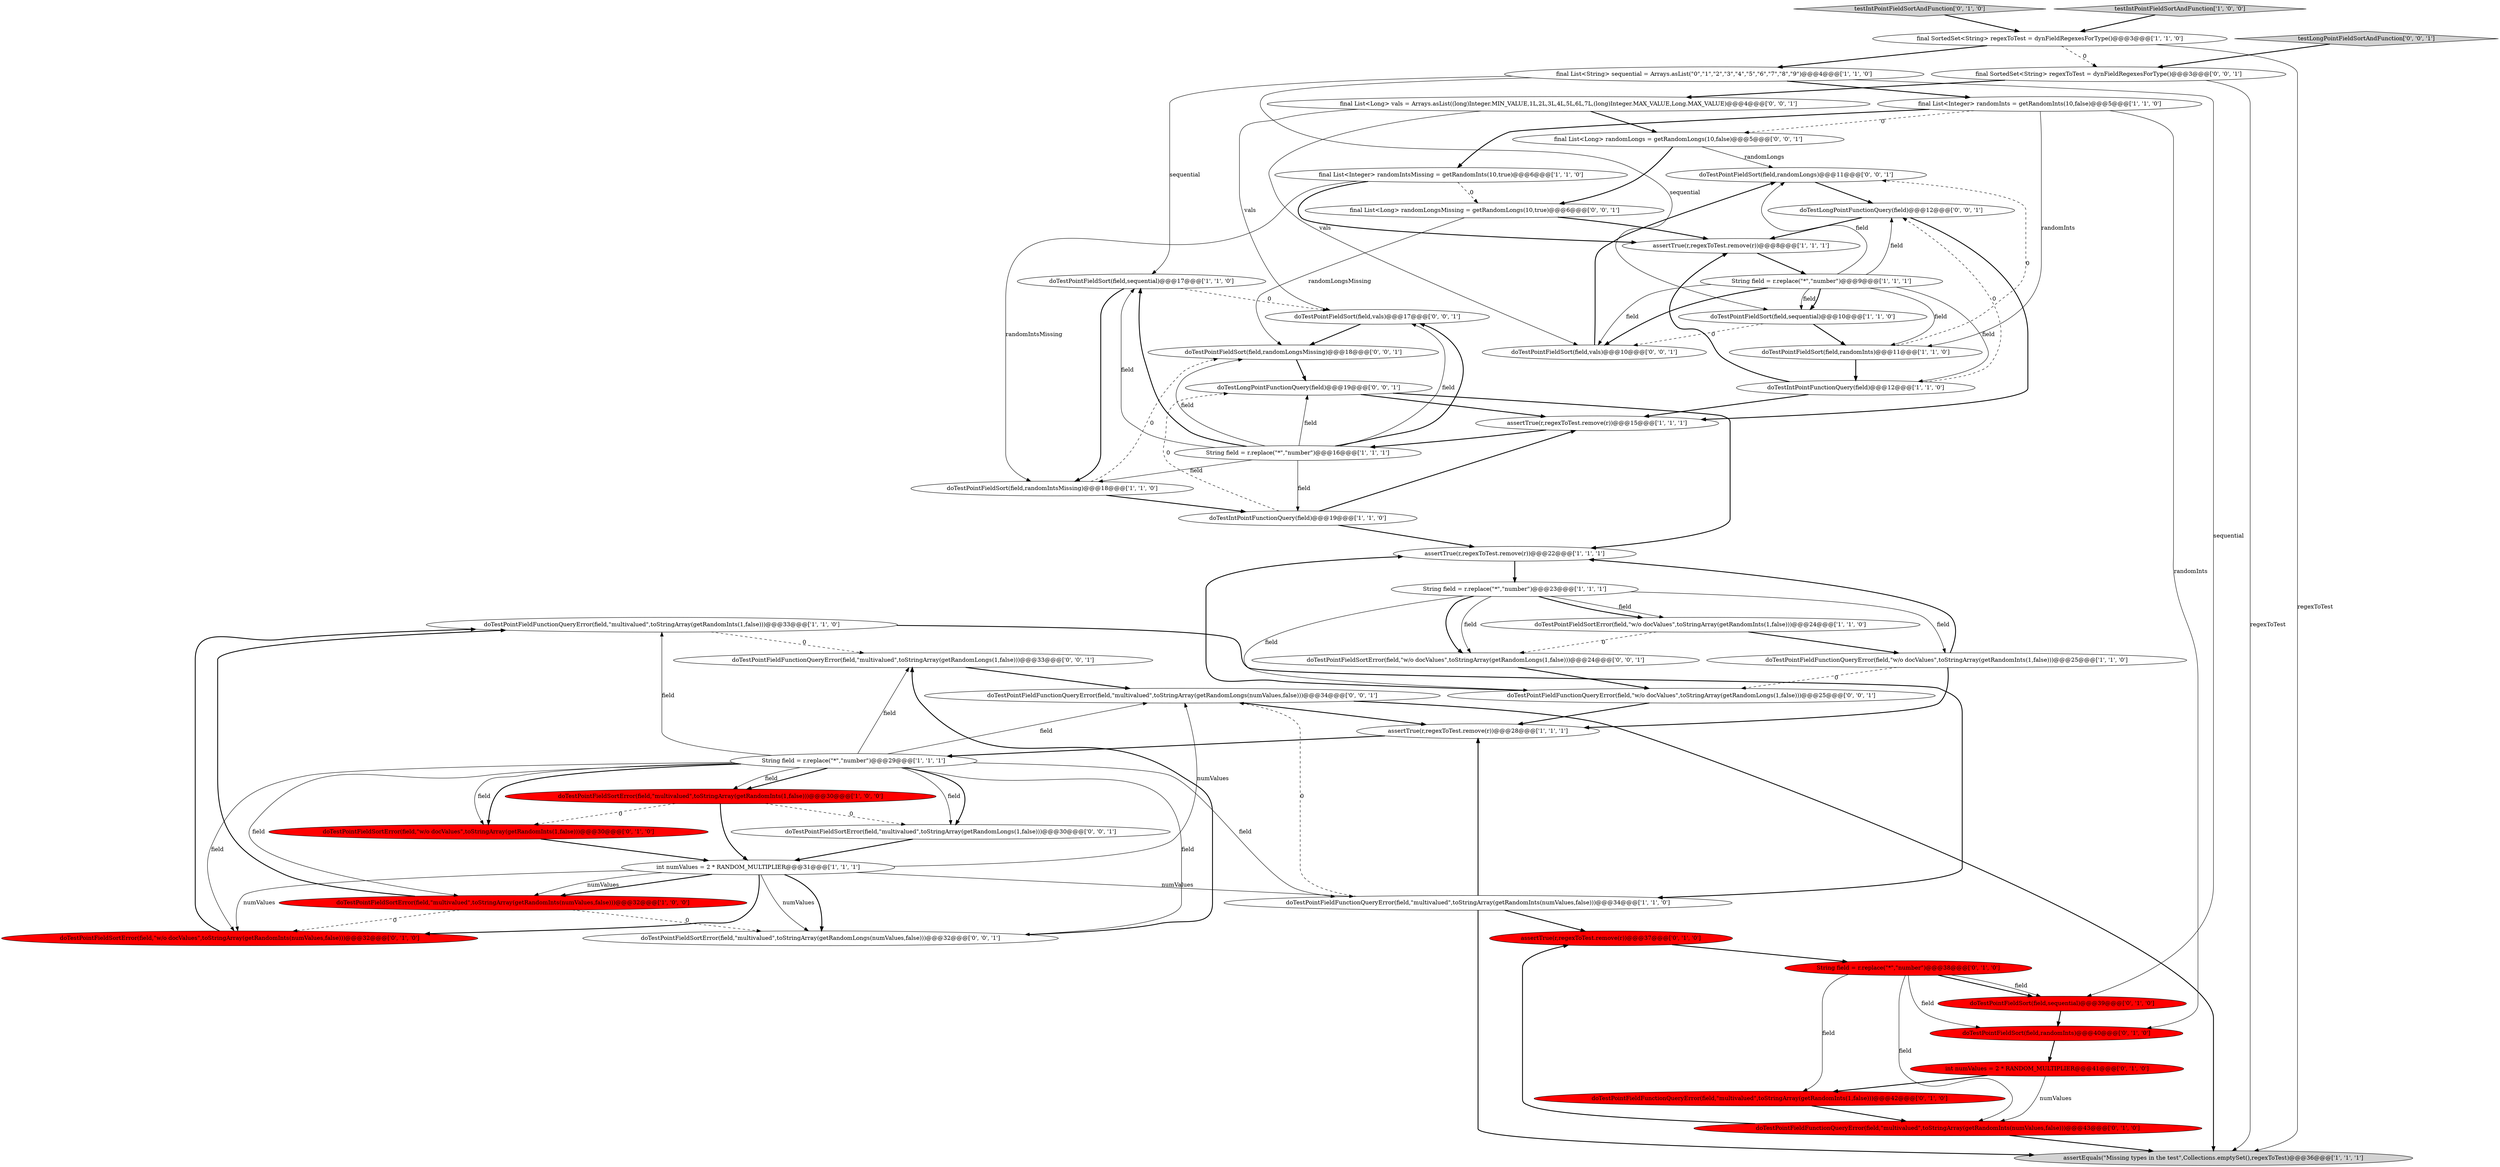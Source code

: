 digraph {
23 [style = filled, label = "doTestPointFieldFunctionQueryError(field,\"multivalued\",toStringArray(getRandomInts(1,false)))@@@33@@@['1', '1', '0']", fillcolor = white, shape = ellipse image = "AAA0AAABBB1BBB"];
40 [style = filled, label = "doTestPointFieldFunctionQueryError(field,\"multivalued\",toStringArray(getRandomLongs(1,false)))@@@33@@@['0', '0', '1']", fillcolor = white, shape = ellipse image = "AAA0AAABBB3BBB"];
48 [style = filled, label = "final List<Long> vals = Arrays.asList((long)Integer.MIN_VALUE,1L,2L,3L,4L,5L,6L,7L,(long)Integer.MAX_VALUE,Long.MAX_VALUE)@@@4@@@['0', '0', '1']", fillcolor = white, shape = ellipse image = "AAA0AAABBB3BBB"];
7 [style = filled, label = "doTestPointFieldSort(field,sequential)@@@17@@@['1', '1', '0']", fillcolor = white, shape = ellipse image = "AAA0AAABBB1BBB"];
16 [style = filled, label = "doTestIntPointFunctionQuery(field)@@@19@@@['1', '1', '0']", fillcolor = white, shape = ellipse image = "AAA0AAABBB1BBB"];
18 [style = filled, label = "assertTrue(r,regexToTest.remove(r))@@@15@@@['1', '1', '1']", fillcolor = white, shape = ellipse image = "AAA0AAABBB1BBB"];
3 [style = filled, label = "doTestPointFieldFunctionQueryError(field,\"w/o docValues\",toStringArray(getRandomInts(1,false)))@@@25@@@['1', '1', '0']", fillcolor = white, shape = ellipse image = "AAA0AAABBB1BBB"];
12 [style = filled, label = "assertEquals(\"Missing types in the test\",Collections.emptySet(),regexToTest)@@@36@@@['1', '1', '1']", fillcolor = lightgray, shape = ellipse image = "AAA0AAABBB1BBB"];
46 [style = filled, label = "doTestLongPointFunctionQuery(field)@@@19@@@['0', '0', '1']", fillcolor = white, shape = ellipse image = "AAA0AAABBB3BBB"];
44 [style = filled, label = "doTestPointFieldFunctionQueryError(field,\"multivalued\",toStringArray(getRandomLongs(numValues,false)))@@@34@@@['0', '0', '1']", fillcolor = white, shape = ellipse image = "AAA0AAABBB3BBB"];
20 [style = filled, label = "final List<Integer> randomInts = getRandomInts(10,false)@@@5@@@['1', '1', '0']", fillcolor = white, shape = ellipse image = "AAA0AAABBB1BBB"];
33 [style = filled, label = "doTestPointFieldSort(field,sequential)@@@39@@@['0', '1', '0']", fillcolor = red, shape = ellipse image = "AAA1AAABBB2BBB"];
51 [style = filled, label = "doTestPointFieldSortError(field,\"w/o docValues\",toStringArray(getRandomLongs(1,false)))@@@24@@@['0', '0', '1']", fillcolor = white, shape = ellipse image = "AAA0AAABBB3BBB"];
42 [style = filled, label = "testLongPointFieldSortAndFunction['0', '0', '1']", fillcolor = lightgray, shape = diamond image = "AAA0AAABBB3BBB"];
19 [style = filled, label = "doTestPointFieldSortError(field,\"w/o docValues\",toStringArray(getRandomInts(1,false)))@@@24@@@['1', '1', '0']", fillcolor = white, shape = ellipse image = "AAA0AAABBB1BBB"];
43 [style = filled, label = "final List<Long> randomLongs = getRandomLongs(10,false)@@@5@@@['0', '0', '1']", fillcolor = white, shape = ellipse image = "AAA0AAABBB3BBB"];
32 [style = filled, label = "doTestPointFieldSortError(field,\"w/o docValues\",toStringArray(getRandomInts(numValues,false)))@@@32@@@['0', '1', '0']", fillcolor = red, shape = ellipse image = "AAA1AAABBB2BBB"];
30 [style = filled, label = "doTestPointFieldSort(field,randomInts)@@@40@@@['0', '1', '0']", fillcolor = red, shape = ellipse image = "AAA1AAABBB2BBB"];
52 [style = filled, label = "doTestLongPointFunctionQuery(field)@@@12@@@['0', '0', '1']", fillcolor = white, shape = ellipse image = "AAA0AAABBB3BBB"];
0 [style = filled, label = "assertTrue(r,regexToTest.remove(r))@@@22@@@['1', '1', '1']", fillcolor = white, shape = ellipse image = "AAA0AAABBB1BBB"];
1 [style = filled, label = "final SortedSet<String> regexToTest = dynFieldRegexesForType()@@@3@@@['1', '1', '0']", fillcolor = white, shape = ellipse image = "AAA0AAABBB1BBB"];
4 [style = filled, label = "doTestPointFieldSort(field,randomInts)@@@11@@@['1', '1', '0']", fillcolor = white, shape = ellipse image = "AAA0AAABBB1BBB"];
17 [style = filled, label = "String field = r.replace(\"*\",\"number\")@@@16@@@['1', '1', '1']", fillcolor = white, shape = ellipse image = "AAA0AAABBB1BBB"];
27 [style = filled, label = "String field = r.replace(\"*\",\"number\")@@@38@@@['0', '1', '0']", fillcolor = red, shape = ellipse image = "AAA1AAABBB2BBB"];
36 [style = filled, label = "testIntPointFieldSortAndFunction['0', '1', '0']", fillcolor = lightgray, shape = diamond image = "AAA0AAABBB2BBB"];
9 [style = filled, label = "doTestPointFieldFunctionQueryError(field,\"multivalued\",toStringArray(getRandomInts(numValues,false)))@@@34@@@['1', '1', '0']", fillcolor = white, shape = ellipse image = "AAA0AAABBB1BBB"];
29 [style = filled, label = "int numValues = 2 * RANDOM_MULTIPLIER@@@41@@@['0', '1', '0']", fillcolor = red, shape = ellipse image = "AAA1AAABBB2BBB"];
50 [style = filled, label = "doTestPointFieldSort(field,vals)@@@17@@@['0', '0', '1']", fillcolor = white, shape = ellipse image = "AAA0AAABBB3BBB"];
21 [style = filled, label = "String field = r.replace(\"*\",\"number\")@@@29@@@['1', '1', '1']", fillcolor = white, shape = ellipse image = "AAA0AAABBB1BBB"];
5 [style = filled, label = "assertTrue(r,regexToTest.remove(r))@@@28@@@['1', '1', '1']", fillcolor = white, shape = ellipse image = "AAA0AAABBB1BBB"];
25 [style = filled, label = "doTestPointFieldSortError(field,\"multivalued\",toStringArray(getRandomInts(numValues,false)))@@@32@@@['1', '0', '0']", fillcolor = red, shape = ellipse image = "AAA1AAABBB1BBB"];
31 [style = filled, label = "doTestPointFieldFunctionQueryError(field,\"multivalued\",toStringArray(getRandomInts(1,false)))@@@42@@@['0', '1', '0']", fillcolor = red, shape = ellipse image = "AAA1AAABBB2BBB"];
6 [style = filled, label = "doTestPointFieldSort(field,sequential)@@@10@@@['1', '1', '0']", fillcolor = white, shape = ellipse image = "AAA0AAABBB1BBB"];
24 [style = filled, label = "doTestPointFieldSortError(field,\"multivalued\",toStringArray(getRandomInts(1,false)))@@@30@@@['1', '0', '0']", fillcolor = red, shape = ellipse image = "AAA1AAABBB1BBB"];
37 [style = filled, label = "doTestPointFieldSort(field,randomLongs)@@@11@@@['0', '0', '1']", fillcolor = white, shape = ellipse image = "AAA0AAABBB3BBB"];
14 [style = filled, label = "final List<String> sequential = Arrays.asList(\"0\",\"1\",\"2\",\"3\",\"4\",\"5\",\"6\",\"7\",\"8\",\"9\")@@@4@@@['1', '1', '0']", fillcolor = white, shape = ellipse image = "AAA0AAABBB1BBB"];
35 [style = filled, label = "assertTrue(r,regexToTest.remove(r))@@@37@@@['0', '1', '0']", fillcolor = red, shape = ellipse image = "AAA1AAABBB2BBB"];
41 [style = filled, label = "doTestPointFieldFunctionQueryError(field,\"w/o docValues\",toStringArray(getRandomLongs(1,false)))@@@25@@@['0', '0', '1']", fillcolor = white, shape = ellipse image = "AAA0AAABBB3BBB"];
39 [style = filled, label = "final List<Long> randomLongsMissing = getRandomLongs(10,true)@@@6@@@['0', '0', '1']", fillcolor = white, shape = ellipse image = "AAA0AAABBB3BBB"];
11 [style = filled, label = "final List<Integer> randomIntsMissing = getRandomInts(10,true)@@@6@@@['1', '1', '0']", fillcolor = white, shape = ellipse image = "AAA0AAABBB1BBB"];
26 [style = filled, label = "assertTrue(r,regexToTest.remove(r))@@@8@@@['1', '1', '1']", fillcolor = white, shape = ellipse image = "AAA0AAABBB1BBB"];
49 [style = filled, label = "doTestPointFieldSort(field,vals)@@@10@@@['0', '0', '1']", fillcolor = white, shape = ellipse image = "AAA0AAABBB3BBB"];
53 [style = filled, label = "doTestPointFieldSortError(field,\"multivalued\",toStringArray(getRandomLongs(numValues,false)))@@@32@@@['0', '0', '1']", fillcolor = white, shape = ellipse image = "AAA0AAABBB3BBB"];
13 [style = filled, label = "doTestIntPointFunctionQuery(field)@@@12@@@['1', '1', '0']", fillcolor = white, shape = ellipse image = "AAA0AAABBB1BBB"];
47 [style = filled, label = "doTestPointFieldSortError(field,\"multivalued\",toStringArray(getRandomLongs(1,false)))@@@30@@@['0', '0', '1']", fillcolor = white, shape = ellipse image = "AAA0AAABBB3BBB"];
45 [style = filled, label = "doTestPointFieldSort(field,randomLongsMissing)@@@18@@@['0', '0', '1']", fillcolor = white, shape = ellipse image = "AAA0AAABBB3BBB"];
15 [style = filled, label = "doTestPointFieldSort(field,randomIntsMissing)@@@18@@@['1', '1', '0']", fillcolor = white, shape = ellipse image = "AAA0AAABBB1BBB"];
8 [style = filled, label = "String field = r.replace(\"*\",\"number\")@@@23@@@['1', '1', '1']", fillcolor = white, shape = ellipse image = "AAA0AAABBB1BBB"];
38 [style = filled, label = "final SortedSet<String> regexToTest = dynFieldRegexesForType()@@@3@@@['0', '0', '1']", fillcolor = white, shape = ellipse image = "AAA0AAABBB3BBB"];
28 [style = filled, label = "doTestPointFieldSortError(field,\"w/o docValues\",toStringArray(getRandomInts(1,false)))@@@30@@@['0', '1', '0']", fillcolor = red, shape = ellipse image = "AAA1AAABBB2BBB"];
34 [style = filled, label = "doTestPointFieldFunctionQueryError(field,\"multivalued\",toStringArray(getRandomInts(numValues,false)))@@@43@@@['0', '1', '0']", fillcolor = red, shape = ellipse image = "AAA1AAABBB2BBB"];
22 [style = filled, label = "int numValues = 2 * RANDOM_MULTIPLIER@@@31@@@['1', '1', '1']", fillcolor = white, shape = ellipse image = "AAA0AAABBB1BBB"];
2 [style = filled, label = "testIntPointFieldSortAndFunction['1', '0', '0']", fillcolor = lightgray, shape = diamond image = "AAA0AAABBB1BBB"];
10 [style = filled, label = "String field = r.replace(\"*\",\"number\")@@@9@@@['1', '1', '1']", fillcolor = white, shape = ellipse image = "AAA0AAABBB1BBB"];
41->0 [style = bold, label=""];
3->41 [style = dashed, label="0"];
16->0 [style = bold, label=""];
32->23 [style = bold, label=""];
10->49 [style = solid, label="field"];
46->0 [style = bold, label=""];
26->10 [style = bold, label=""];
21->47 [style = solid, label="field"];
10->6 [style = solid, label="field"];
22->44 [style = solid, label="numValues"];
21->24 [style = bold, label=""];
8->51 [style = bold, label=""];
14->33 [style = solid, label="sequential"];
9->35 [style = bold, label=""];
30->29 [style = bold, label=""];
21->28 [style = bold, label=""];
38->12 [style = solid, label="regexToTest"];
15->45 [style = dashed, label="0"];
47->22 [style = bold, label=""];
3->5 [style = bold, label=""];
21->44 [style = solid, label="field"];
27->30 [style = solid, label="field"];
48->43 [style = bold, label=""];
11->39 [style = dashed, label="0"];
0->8 [style = bold, label=""];
50->45 [style = bold, label=""];
9->5 [style = bold, label=""];
1->38 [style = dashed, label="0"];
29->34 [style = solid, label="numValues"];
27->33 [style = bold, label=""];
24->47 [style = dashed, label="0"];
19->3 [style = bold, label=""];
14->20 [style = bold, label=""];
20->30 [style = solid, label="randomInts"];
21->32 [style = solid, label="field"];
22->25 [style = bold, label=""];
21->24 [style = solid, label="field"];
48->50 [style = solid, label="vals"];
21->40 [style = solid, label="field"];
14->6 [style = solid, label="sequential"];
10->37 [style = solid, label="field"];
10->13 [style = solid, label="field"];
22->25 [style = solid, label="numValues"];
22->32 [style = bold, label=""];
17->46 [style = solid, label="field"];
43->37 [style = solid, label="randomLongs"];
44->12 [style = bold, label=""];
39->26 [style = bold, label=""];
3->0 [style = bold, label=""];
6->49 [style = dashed, label="0"];
5->21 [style = bold, label=""];
6->4 [style = bold, label=""];
20->4 [style = solid, label="randomInts"];
19->51 [style = dashed, label="0"];
52->18 [style = bold, label=""];
17->15 [style = solid, label="field"];
13->52 [style = dashed, label="0"];
17->50 [style = solid, label="field"];
27->34 [style = solid, label="field"];
8->41 [style = solid, label="field"];
33->30 [style = bold, label=""];
17->7 [style = solid, label="field"];
34->35 [style = bold, label=""];
45->46 [style = bold, label=""];
8->51 [style = solid, label="field"];
10->49 [style = bold, label=""];
42->38 [style = bold, label=""];
48->49 [style = solid, label="vals"];
13->18 [style = bold, label=""];
22->53 [style = solid, label="numValues"];
11->26 [style = bold, label=""];
52->26 [style = bold, label=""];
21->47 [style = bold, label=""];
49->37 [style = bold, label=""];
16->18 [style = bold, label=""];
23->40 [style = dashed, label="0"];
2->1 [style = bold, label=""];
4->13 [style = bold, label=""];
25->53 [style = dashed, label="0"];
21->28 [style = solid, label="field"];
53->40 [style = bold, label=""];
38->48 [style = bold, label=""];
46->18 [style = bold, label=""];
10->6 [style = bold, label=""];
8->19 [style = solid, label="field"];
31->34 [style = bold, label=""];
24->28 [style = dashed, label="0"];
14->7 [style = solid, label="sequential"];
10->52 [style = solid, label="field"];
17->50 [style = bold, label=""];
13->26 [style = bold, label=""];
9->44 [style = dashed, label="0"];
22->32 [style = solid, label="numValues"];
7->15 [style = bold, label=""];
37->52 [style = bold, label=""];
21->25 [style = solid, label="field"];
9->12 [style = bold, label=""];
4->37 [style = dashed, label="0"];
43->39 [style = bold, label=""];
44->5 [style = bold, label=""];
20->43 [style = dashed, label="0"];
28->22 [style = bold, label=""];
40->44 [style = bold, label=""];
20->11 [style = bold, label=""];
22->9 [style = solid, label="numValues"];
35->27 [style = bold, label=""];
25->32 [style = dashed, label="0"];
39->45 [style = solid, label="randomLongsMissing"];
25->23 [style = bold, label=""];
8->19 [style = bold, label=""];
29->31 [style = bold, label=""];
1->12 [style = solid, label="regexToTest"];
18->17 [style = bold, label=""];
21->53 [style = solid, label="field"];
34->12 [style = bold, label=""];
15->16 [style = bold, label=""];
24->22 [style = bold, label=""];
36->1 [style = bold, label=""];
17->45 [style = solid, label="field"];
16->46 [style = dashed, label="0"];
27->31 [style = solid, label="field"];
17->7 [style = bold, label=""];
10->4 [style = solid, label="field"];
22->53 [style = bold, label=""];
17->16 [style = solid, label="field"];
8->3 [style = solid, label="field"];
27->33 [style = solid, label="field"];
1->14 [style = bold, label=""];
7->50 [style = dashed, label="0"];
21->23 [style = solid, label="field"];
21->9 [style = solid, label="field"];
23->9 [style = bold, label=""];
51->41 [style = bold, label=""];
11->15 [style = solid, label="randomIntsMissing"];
41->5 [style = bold, label=""];
}

